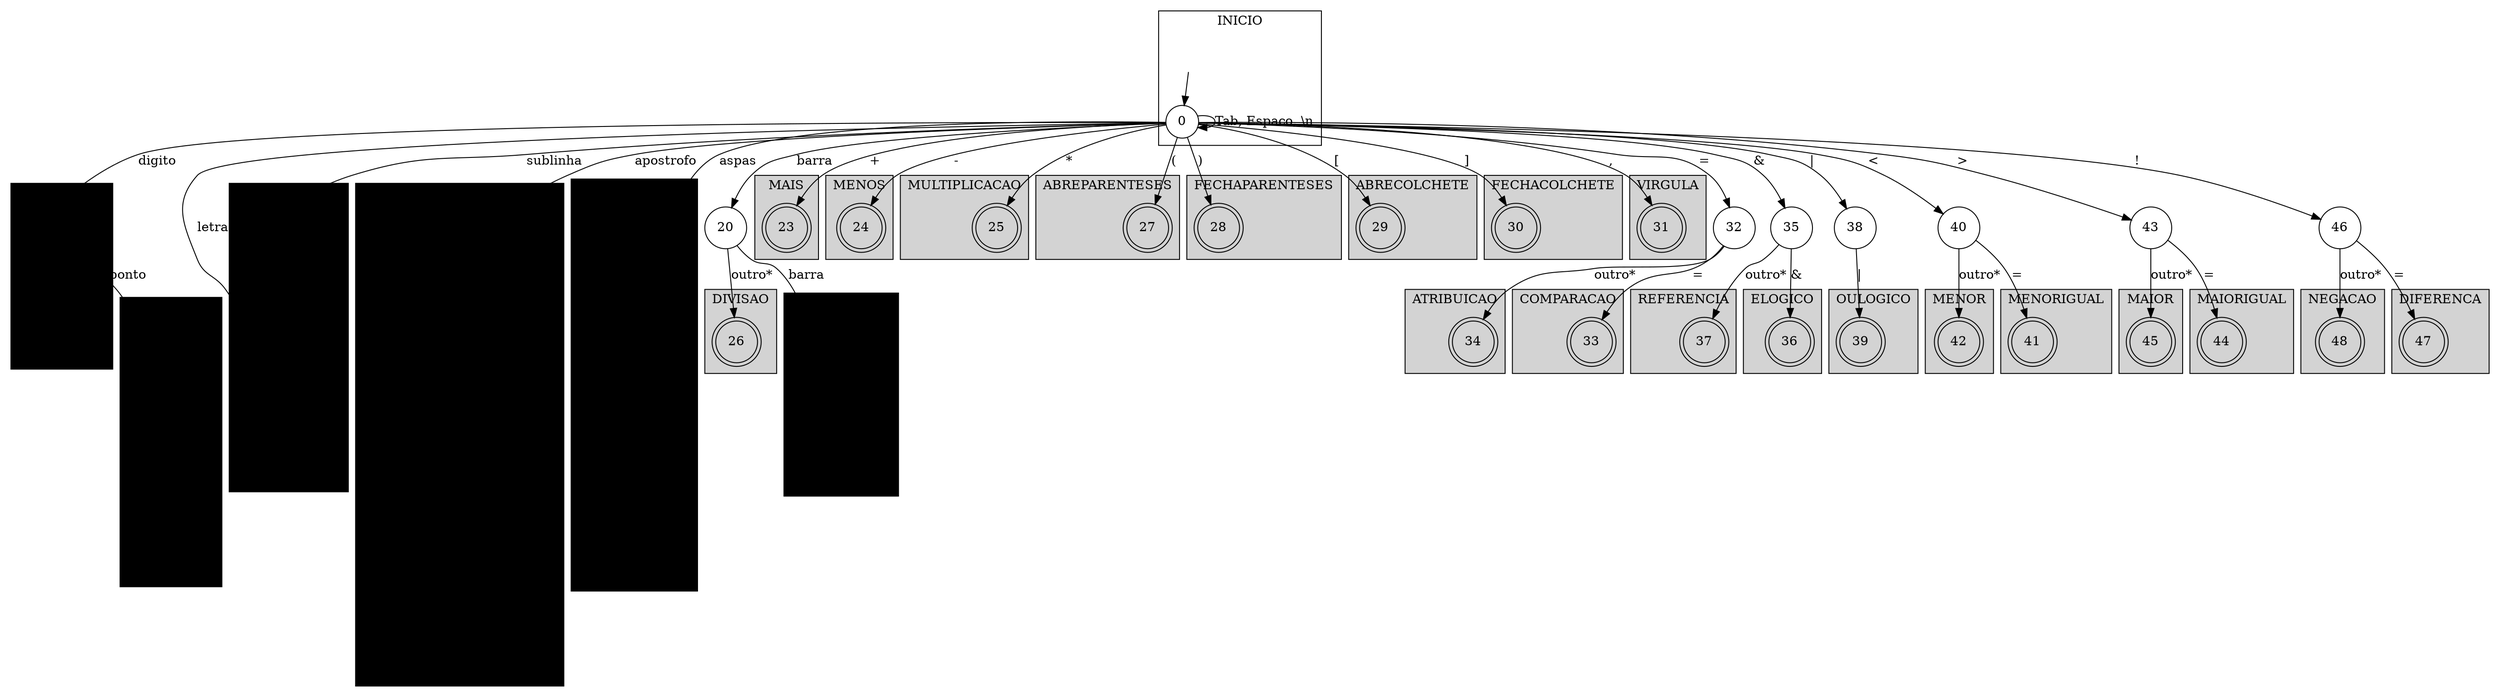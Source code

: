 digraph {
	subgraph cluster_start {
		label=INICIO;

		Inicio [label="", shape=none];
		0 [shape=circle];
		Inicio -> 0;
	}
	0 -> 0 [label="Tab, Espaco, \\n"];

	subgraph cluster_id {
		label=ID;
		style=filled;
		color="#d85";

		1 [shape=circle];
		2 [shape=circle];
		3 [shape=doublecircle];

		0 -> 1 [label=sublinha];
		1 -> 1 [label=sublinha];
		0 -> 2 [label=letra];
		1 -> 2 [label=letra];
		2 -> 3 [label="outro*"];
	}

	subgraph cluster_intcon {
		label=INTCON;
		style=filled;
		color="#faf";

		4 [shape=circle];
		5 [shape=doublecircle];

		0 -> 4 [label=digito];
		4 -> 4 [label=digito];
		4 -> 5 [label="outro*"];
	}

	subgraph cluster_realcon {
		label=REALCON;
		style=filled;
		color="#88d";

		6 [shape=circle];
		7 [shape=circle];
		8 [shape=doublecircle];

		4 -> 6 [label=ponto];
		6 -> 7 [label=digito];
		7 -> 7 [label=digito];
		7 -> 8 [label="outro*"];
	}

	subgraph cluster_charcon {
		label=CHARCON;
		style=filled;
		color="#8d8";

		9 [shape=circle];
		10 [shape=circle];
		11 [shape=circle];
		12 [shape=doublecircle];
		13 [shape=circle];
		14 [shape=circle];
		15 [shape=circle];

		0 -> 9 [label=apostrofo];
		9 -> 10 [label=ch];
		9 -> 11 [label=contrabarra];
		10 -> 15 [label=apostrofo];
		15 -> 12 [label="outro*"];
		11 -> 14 [label=n];
		11 -> 13 [label=0];
		14 -> 15 [label=apostrofo];
		13 -> 15 [label=apostrofo];
	}

	subgraph cluster_stringcon {
		label=STRINGCON;
		style=filled;
		color="#d88";

		16 [shape=circle];
		17 [shape=circle];
		18 [shape=doublecircle];
		19 [shape=circle];

		0 -> 16 [label=aspas];
		16 -> 17 [label=aspas];
		16 -> 19 [label=ch];
		17 -> 18 [label="outro*"];
		19 -> 17 [label=aspas];
	}

	20 [shape=circle];
	0 -> 20 [label=barra];
	20 -> 21 [label=barra];

	subgraph cluster_comentario {
		label=COMENTARIO;
		style=filled;
		color="#dd8";

		21 [shape=circle];
		22 [shape=doublecircle];

		21 -> 21 [label="outro*"];
		21 -> 22 [label="\\n"];
	}

	subgraph cluster_mais {
		label=MAIS;
		style=filled;
		23 [shape=doublecircle];
	}
	0 -> 23 [label="+"];

	subgraph cluster_menos {
		label=MENOS;
		style=filled;
		24 [shape=doublecircle];
	}
	0 -> 24 [label="-"];

	subgraph cluster_multiplicacao {
		label=MULTIPLICACAO;
		style=filled;
		25 [shape=doublecircle];
	}
	0 -> 25 [label="*"];

	subgraph cluster_divisao {
		label=DIVISAO;
		style=filled;
		26 [shape=doublecircle];
	}
	20 -> 26 [label="outro*"];

	subgraph cluster_abreparenteses {
		label=ABREPARENTESES;
		style=filled;
		27 [shape=doublecircle];
	}
	0 -> 27 [label="("];

	subgraph cluster_fechaparenteses {
		label=FECHAPARENTESES;
		style=filled;
		28 [shape=doublecircle];
	}
	0 -> 28 [label=")"];

	subgraph cluster_abrecolchete {
		label=ABRECOLCHETE;
		style=filled;
		29 [shape=doublecircle];
	}
	0 -> 29 [label="["];

	subgraph cluster_fechacolchete {
		label=FECHACOLCHETE;
		style=filled;
		30 [shape=doublecircle];
	}
	0 -> 30 [label="]"];

	subgraph cluster_virgula {
		label=VIRGULA;
		style=filled;
		31 [shape=doublecircle];
	}
	0 -> 31 [label=","];

	32 [shape=circle];
	0 -> 32 [label="="];
	subgraph cluster_comparacao {
		label=COMPARACAO;
		style=filled;
		33 [shape=doublecircle];
	}
	32 -> 33 [label="="];
	subgraph cluster_atribuicao {
		label=ATRIBUICAO;
		style=filled;
		34 [shape=doublecircle];
	}
	32 -> 34 [label="outro*"];

	35 [shape=circle];
	0 -> 35 [label="&"];
	subgraph cluster_elogico {
		label=ELOGICO;
		style=filled;
		36 [shape=doublecircle];
	}
	35 -> 36 [label="&"];
	subgraph cluster_referencia {
		label=REFERENCIA;
		style=filled;
		37 [shape=doublecircle];
	}
	35 -> 37 [label="outro*"];

	38 [shape=circle];
	0 -> 38 [label="|"];
	subgraph cluster_oulogico {
		label=OULOGICO;
		style=filled;
		39 [shape=doublecircle];
	}
	38 -> 39 [label="|"];

	40 [shape=circle];
	0 -> 40 [label="<"];
	subgraph cluster_menorigual {
		label=MENORIGUAL;
		style=filled;
		41 [shape=doublecircle];
	}
	40 -> 41 [label="="];
	subgraph cluster_menor {
		label=MENOR;
		style=filled;
		42 [shape=doublecircle];
	}
	40 -> 42 [label="outro*"];

	43 [shape=circle];
	0 -> 43 [label=">"];
	subgraph cluster_maiorigual {
		label=MAIORIGUAL;
		style=filled;
		44 [shape=doublecircle];
	}
	43 -> 44 [label="="];
	subgraph cluster_maior {
		label=MAIOR;
		style=filled;
		45 [shape=doublecircle];
	}
	43 -> 45 [label="outro*"];

	46 [shape=circle];
	0 -> 46 [label="!"];
	subgraph cluster_diferenca {
		label=DIFERENCA;
		style=filled;
		47 [shape=doublecircle];
	}
	46 -> 47 [label="="];
	subgraph cluster_negacao {
		label=NEGACAO;
		style=filled;
		48 [shape=doublecircle];
	}
	46 -> 48 [label="outro*"];
}
